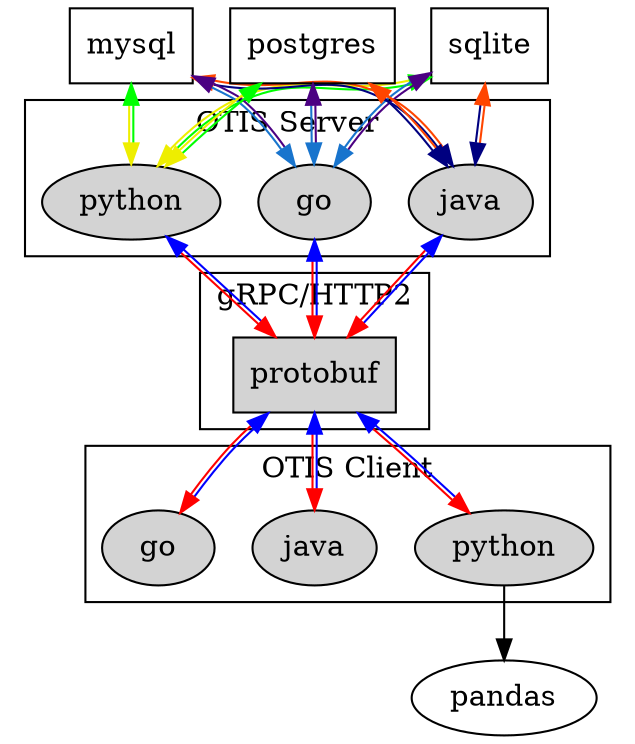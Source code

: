 
digraph G {

	subgraph cluster_0 {
		node [style=filled];
		py_client;
		java_client;
		go_client;
		label = "OTIS Client";
	}

	subgraph cluster_1 {
		node [style=filled];
        py_server;
        java_server;
        go_server;
		label = "OTIS Server";
	}

	subgraph cluster_2 {
		node [style=filled];
		protocol;
		label = "gRPC/HTTP2";
		color=black;
	}


    py_server -> protocol[dir=both,color="red:blue"];
    java_server -> protocol[dir=both,color="red:blue"];
    go_server -> protocol[dir=both,color="red:blue"];


	protocol -> py_client[dir=both,color="red:blue"];
    protocol -> java_client[dir=both,color="red:blue"];
    protocol -> go_client[dir=both,color="red:blue"];

    py_client [shape=oval,label="python"];
    java_client [shape=oval,label="java"];
    go_client [shape=oval,label="go"];

    py_server [shape=oval,label="python"];
    java_server [shape=oval,label="java"];
    go_server [shape=oval,label="go"];

    py_client -> pandas;

	protocol [shape=rectangle,label="protobuf"];

	sqlite[shape=rectangle];
	mysql[shape=rectangle];
	postgres[shape=rectangle];

	sqlite   -> py_server[dir=both,color="yellow2:green"];
	mysql    -> py_server[dir=both,color="yellow2:green"];
	postgres -> py_server[dir=both,color="yellow2:green"];
	sqlite   -> java_server[dir=both,color="navy:orangered"];
	mysql    -> java_server[dir=both,color="navy:orangered"];
	postgres -> java_server[dir=both,color="navy:orangered"];
	sqlite   -> go_server[dir=both,color="dodgerblue3:indigo"];
	mysql    -> go_server[dir=both,color="dodgerblue3:indigo"];
	postgres -> go_server[dir=both,color="dodgerblue3:indigo"];
}

